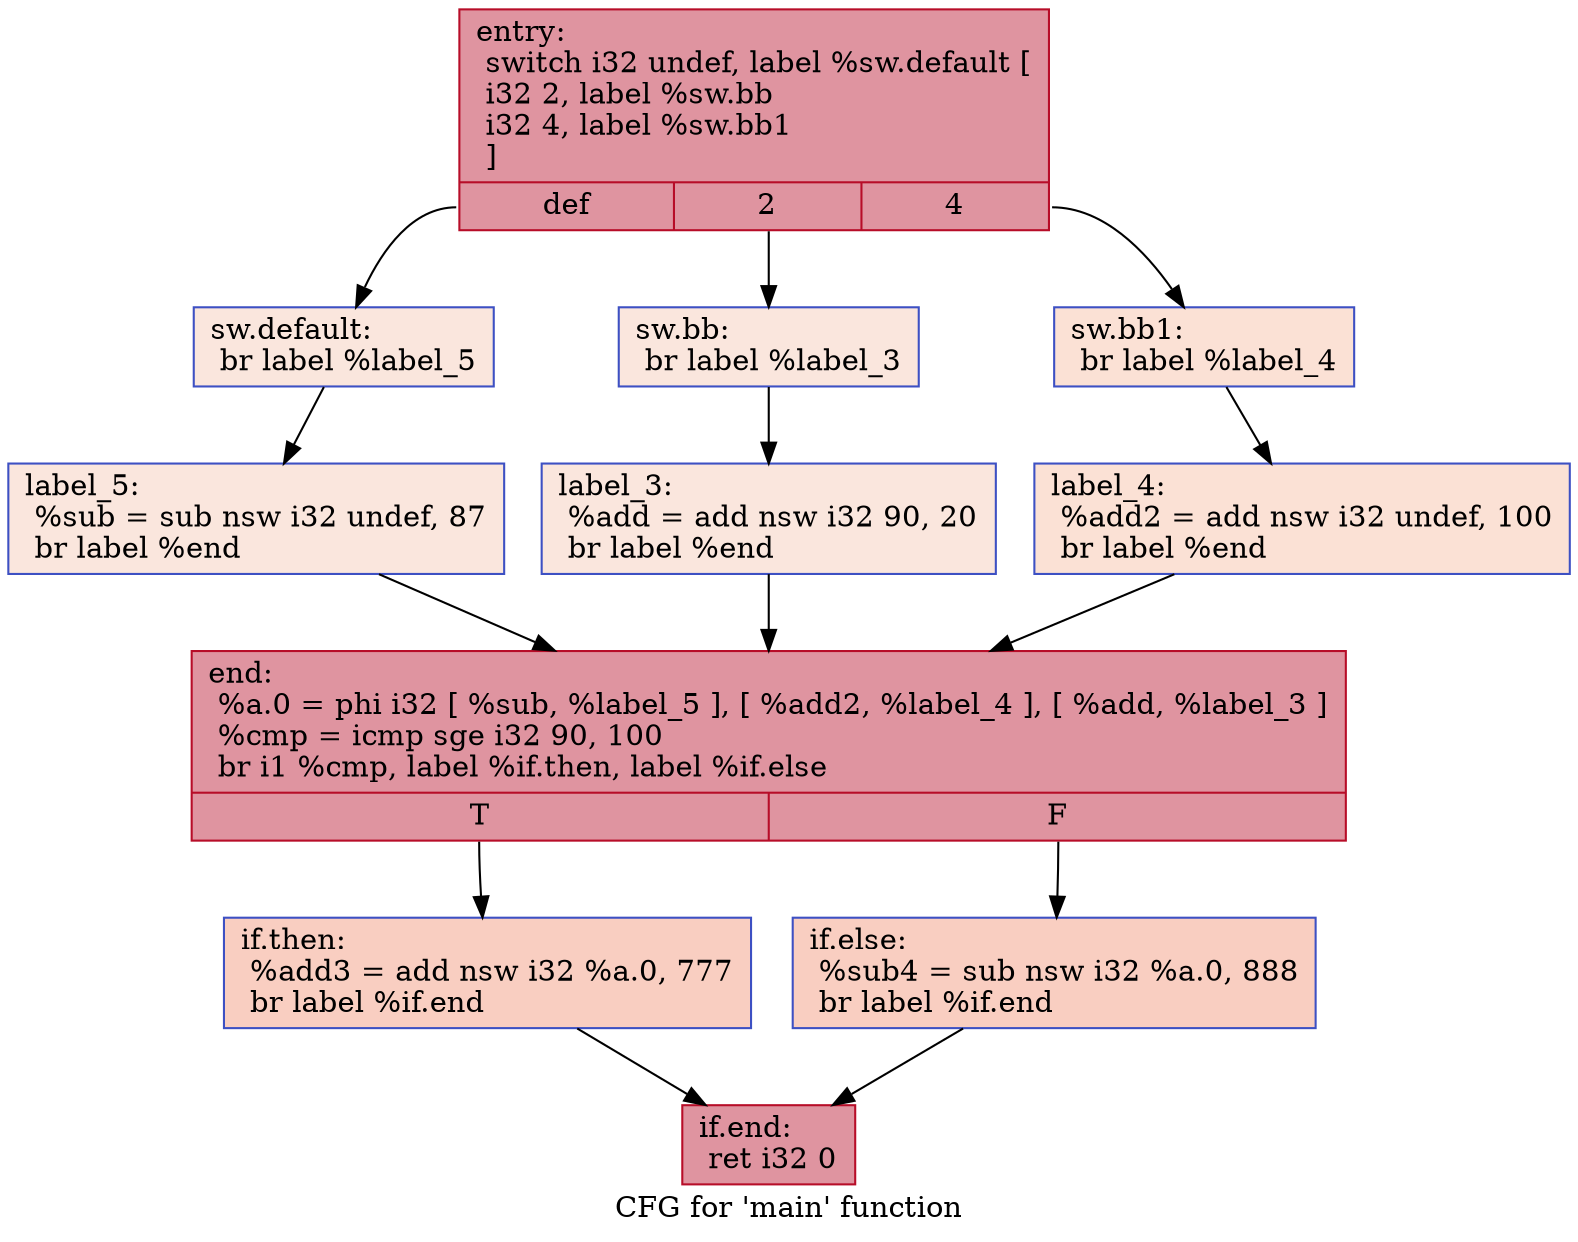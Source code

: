 digraph "CFG for 'main' function" {
	label="CFG for 'main' function";

	Node0x55af77f527b0 [shape=record,color="#b70d28ff", style=filled, fillcolor="#b70d2870",label="{entry:\l  switch i32 undef, label %sw.default [\l    i32 2, label %sw.bb\l    i32 4, label %sw.bb1\l  ]\l|{<s0>def|<s1>2|<s2>4}}"];
	Node0x55af77f527b0:s0 -> Node0x55af77f52d10;
	Node0x55af77f527b0:s1 -> Node0x55af77f52d90;
	Node0x55af77f527b0:s2 -> Node0x55af77f52e30;
	Node0x55af77f52d90 [shape=record,color="#3d50c3ff", style=filled, fillcolor="#f3c7b170",label="{sw.bb:                                            \l  br label %label_3\l}"];
	Node0x55af77f52d90 -> Node0x55af77f52fc0;
	Node0x55af77f52e30 [shape=record,color="#3d50c3ff", style=filled, fillcolor="#f7bca170",label="{sw.bb1:                                           \l  br label %label_4\l}"];
	Node0x55af77f52e30 -> Node0x55af77f530a0;
	Node0x55af77f52d10 [shape=record,color="#3d50c3ff", style=filled, fillcolor="#f3c7b170",label="{sw.default:                                       \l  br label %label_5\l}"];
	Node0x55af77f52d10 -> Node0x55af77f53180;
	Node0x55af77f52fc0 [shape=record,color="#3d50c3ff", style=filled, fillcolor="#f3c7b170",label="{label_3:                                          \l  %add = add nsw i32 90, 20\l  br label %end\l}"];
	Node0x55af77f52fc0 -> Node0x55af77f53370;
	Node0x55af77f530a0 [shape=record,color="#3d50c3ff", style=filled, fillcolor="#f7bca170",label="{label_4:                                          \l  %add2 = add nsw i32 undef, 100\l  br label %end\l}"];
	Node0x55af77f530a0 -> Node0x55af77f53370;
	Node0x55af77f53180 [shape=record,color="#3d50c3ff", style=filled, fillcolor="#f3c7b170",label="{label_5:                                          \l  %sub = sub nsw i32 undef, 87\l  br label %end\l}"];
	Node0x55af77f53180 -> Node0x55af77f53370;
	Node0x55af77f53370 [shape=record,color="#b70d28ff", style=filled, fillcolor="#b70d2870",label="{end:                                              \l  %a.0 = phi i32 [ %sub, %label_5 ], [ %add2, %label_4 ], [ %add, %label_3 ]\l  %cmp = icmp sge i32 90, 100\l  br i1 %cmp, label %if.then, label %if.else\l|{<s0>T|<s1>F}}"];
	Node0x55af77f53370:s0 -> Node0x55af77f53a30;
	Node0x55af77f53370:s1 -> Node0x55af77f53aa0;
	Node0x55af77f53a30 [shape=record,color="#3d50c3ff", style=filled, fillcolor="#f2907270",label="{if.then:                                          \l  %add3 = add nsw i32 %a.0, 777\l  br label %if.end\l}"];
	Node0x55af77f53a30 -> Node0x55af77f53ca0;
	Node0x55af77f53aa0 [shape=record,color="#3d50c3ff", style=filled, fillcolor="#f2907270",label="{if.else:                                          \l  %sub4 = sub nsw i32 %a.0, 888\l  br label %if.end\l}"];
	Node0x55af77f53aa0 -> Node0x55af77f53ca0;
	Node0x55af77f53ca0 [shape=record,color="#b70d28ff", style=filled, fillcolor="#b70d2870",label="{if.end:                                           \l  ret i32 0\l}"];
}
